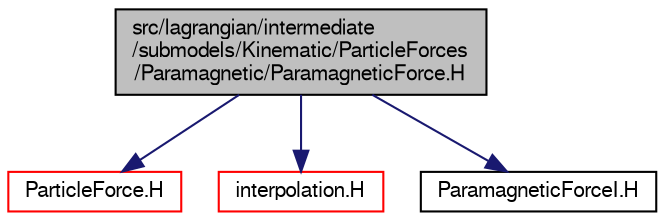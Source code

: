 digraph "src/lagrangian/intermediate/submodels/Kinematic/ParticleForces/Paramagnetic/ParamagneticForce.H"
{
  bgcolor="transparent";
  edge [fontname="FreeSans",fontsize="10",labelfontname="FreeSans",labelfontsize="10"];
  node [fontname="FreeSans",fontsize="10",shape=record];
  Node1 [label="src/lagrangian/intermediate\l/submodels/Kinematic/ParticleForces\l/Paramagnetic/ParamagneticForce.H",height=0.2,width=0.4,color="black", fillcolor="grey75", style="filled" fontcolor="black"];
  Node1 -> Node2 [color="midnightblue",fontsize="10",style="solid",fontname="FreeSans"];
  Node2 [label="ParticleForce.H",height=0.2,width=0.4,color="red",URL="$a06256.html"];
  Node1 -> Node3 [color="midnightblue",fontsize="10",style="solid",fontname="FreeSans"];
  Node3 [label="interpolation.H",height=0.2,width=0.4,color="red",URL="$a05519.html"];
  Node1 -> Node4 [color="midnightblue",fontsize="10",style="solid",fontname="FreeSans"];
  Node4 [label="ParamagneticForceI.H",height=0.2,width=0.4,color="black",URL="$a06254.html"];
}
